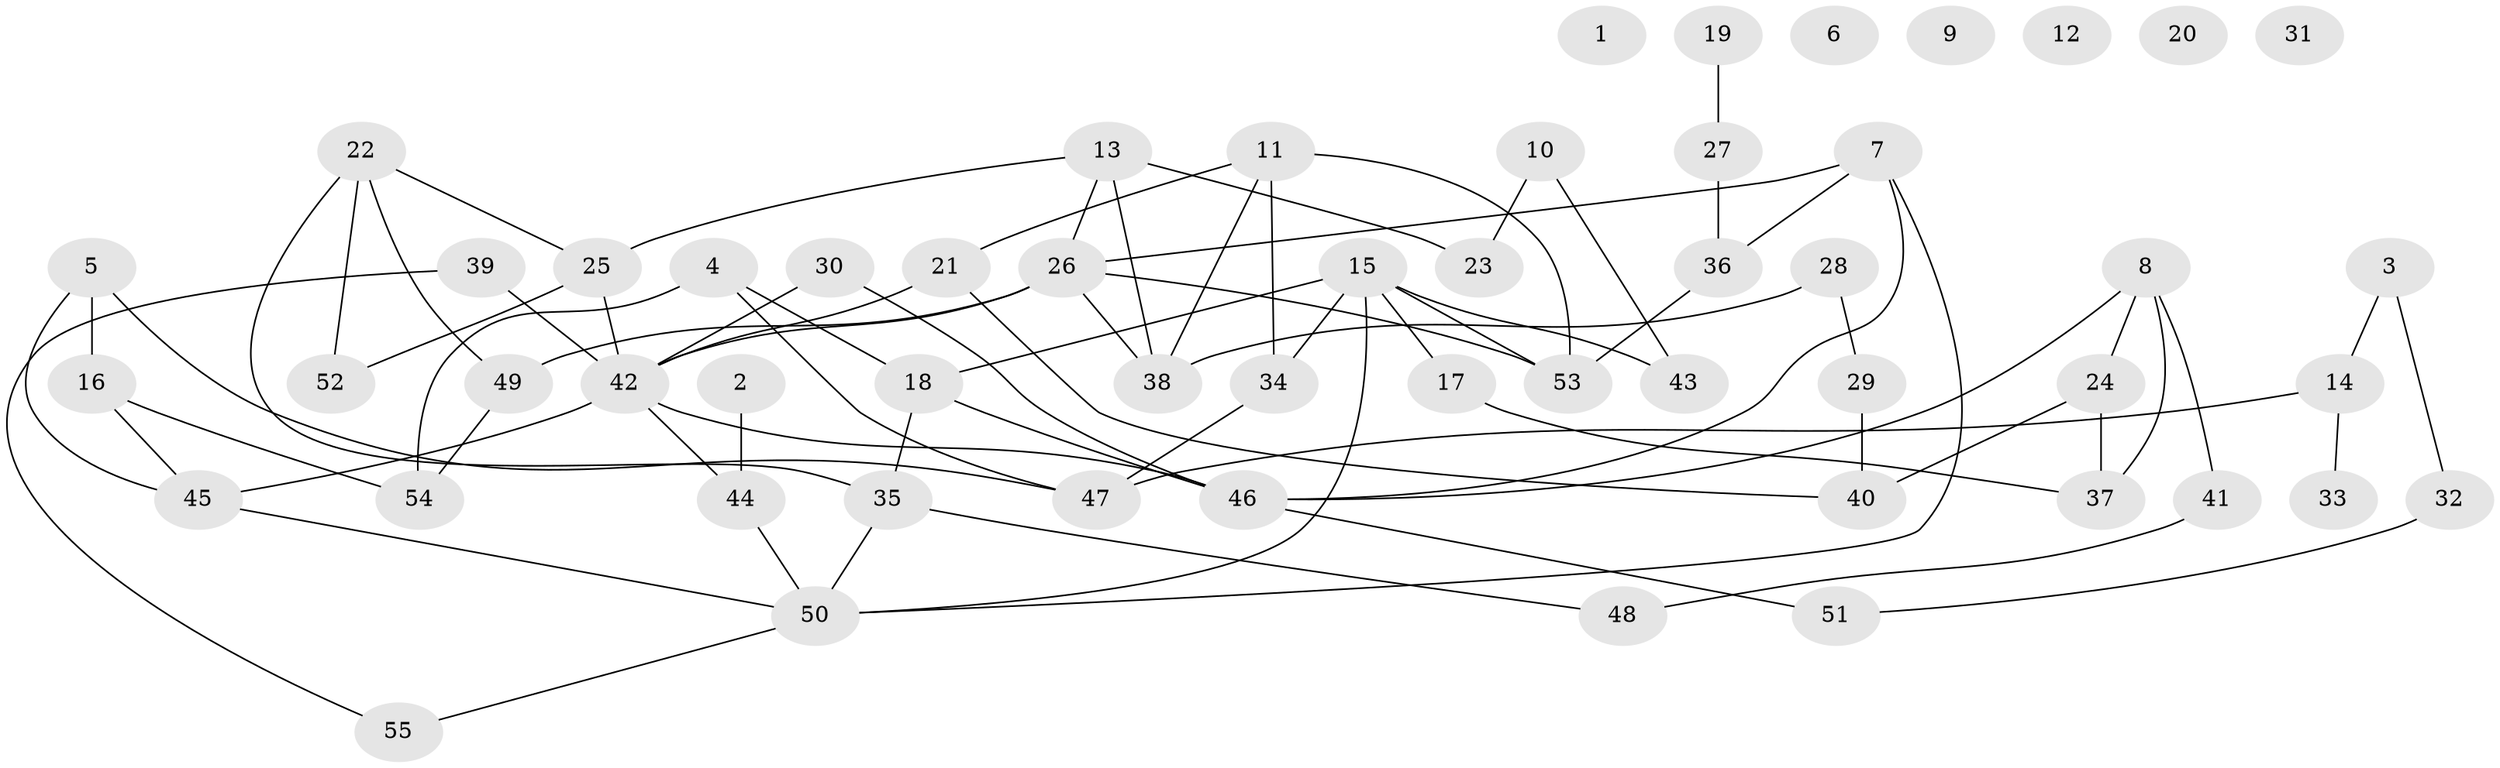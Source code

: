 // coarse degree distribution, {3: 0.17857142857142858, 5: 0.10714285714285714, 2: 0.25, 4: 0.25, 7: 0.03571428571428571, 10: 0.03571428571428571, 1: 0.10714285714285714, 6: 0.03571428571428571}
// Generated by graph-tools (version 1.1) at 2025/48/03/04/25 22:48:27]
// undirected, 55 vertices, 77 edges
graph export_dot {
  node [color=gray90,style=filled];
  1;
  2;
  3;
  4;
  5;
  6;
  7;
  8;
  9;
  10;
  11;
  12;
  13;
  14;
  15;
  16;
  17;
  18;
  19;
  20;
  21;
  22;
  23;
  24;
  25;
  26;
  27;
  28;
  29;
  30;
  31;
  32;
  33;
  34;
  35;
  36;
  37;
  38;
  39;
  40;
  41;
  42;
  43;
  44;
  45;
  46;
  47;
  48;
  49;
  50;
  51;
  52;
  53;
  54;
  55;
  2 -- 44;
  3 -- 14;
  3 -- 32;
  4 -- 18;
  4 -- 47;
  4 -- 54;
  5 -- 16;
  5 -- 45;
  5 -- 47;
  7 -- 26;
  7 -- 36;
  7 -- 46;
  7 -- 50;
  8 -- 24;
  8 -- 37;
  8 -- 41;
  8 -- 46;
  10 -- 23;
  10 -- 43;
  11 -- 21;
  11 -- 34;
  11 -- 38;
  11 -- 53;
  13 -- 23;
  13 -- 25;
  13 -- 26;
  13 -- 38;
  14 -- 33;
  14 -- 47;
  15 -- 17;
  15 -- 18;
  15 -- 34;
  15 -- 43;
  15 -- 50;
  15 -- 53;
  16 -- 45;
  16 -- 54;
  17 -- 37;
  18 -- 35;
  18 -- 46;
  19 -- 27;
  21 -- 40;
  21 -- 42;
  22 -- 25;
  22 -- 35;
  22 -- 49;
  22 -- 52;
  24 -- 37;
  24 -- 40;
  25 -- 42;
  25 -- 52;
  26 -- 38;
  26 -- 42;
  26 -- 49;
  26 -- 53;
  27 -- 36;
  28 -- 29;
  28 -- 38;
  29 -- 40;
  30 -- 42;
  30 -- 46;
  32 -- 51;
  34 -- 47;
  35 -- 48;
  35 -- 50;
  36 -- 53;
  39 -- 42;
  39 -- 55;
  41 -- 48;
  42 -- 44;
  42 -- 45;
  42 -- 46;
  44 -- 50;
  45 -- 50;
  46 -- 51;
  49 -- 54;
  50 -- 55;
}
